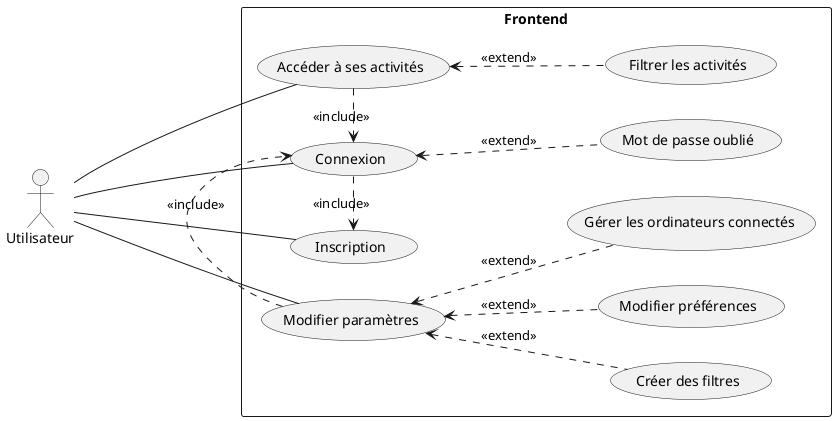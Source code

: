 @startuml
left to right direction

actor Utilisateur

rectangle Frontend {

Utilisateur --- (Accéder à ses activités)
Utilisateur --- (Connexion)
Utilisateur --- (Inscription)
Utilisateur --- (Modifier paramètres)


(Accéder à ses activités) <.. (Filtrer les activités) : <<extend>>
(Accéder à ses activités) .> (Connexion) : <<include>>
(Connexion) <.. (Mot de passe oublié) : <<extend>>
(Connexion) .> (Inscription) : <<include>>
(Modifier paramètres) .> (Connexion) : <<include>>
(Modifier paramètres) <.. (Modifier préférences) : <<extend>>
(Modifier paramètres) <.. (Gérer les ordinateurs connectés) : <<extend>>
(Modifier paramètres) <.. (Créer des filtres) : <<extend>>
}
@enduml
